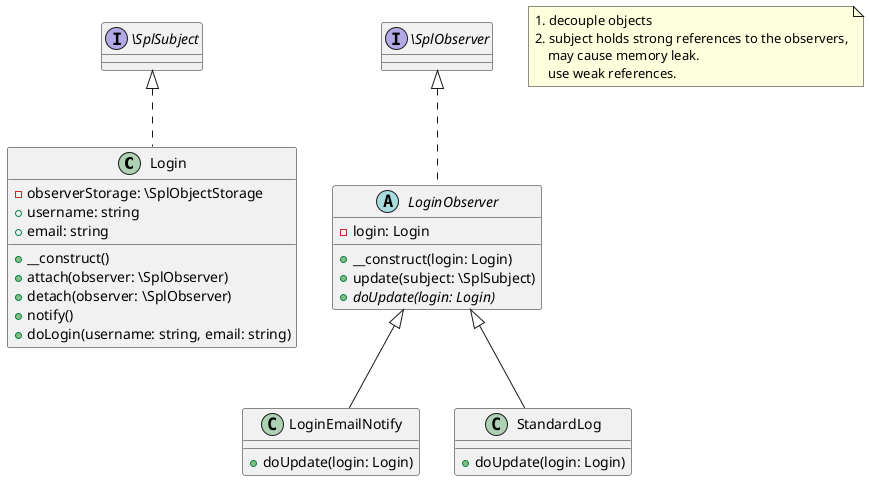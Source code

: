 @startuml Observer
    class Login implements \SplSubject {
        -observerStorage: \SplObjectStorage
        +username: string
        +email: string
        +__construct()
        +attach(observer: \SplObserver)
        +detach(observer: \SplObserver)
        +notify()
        +doLogin(username: string, email: string)
    }
    abstract class LoginObserver implements \SplObserver {
        -login: Login
        +__construct(login: Login)
        +update(subject: \SplSubject)
        +{abstract}doUpdate(login: Login)
    }
    class LoginEmailNotify extends LoginObserver {
        +doUpdate(login: Login)
    }
    class StandardLog extends LoginObserver {
        +doUpdate(login: Login)
    }

    note as n1
        1. decouple objects
        2. subject holds strong references to the observers,
            may cause memory leak.
            use weak references.
    end note
@enduml
